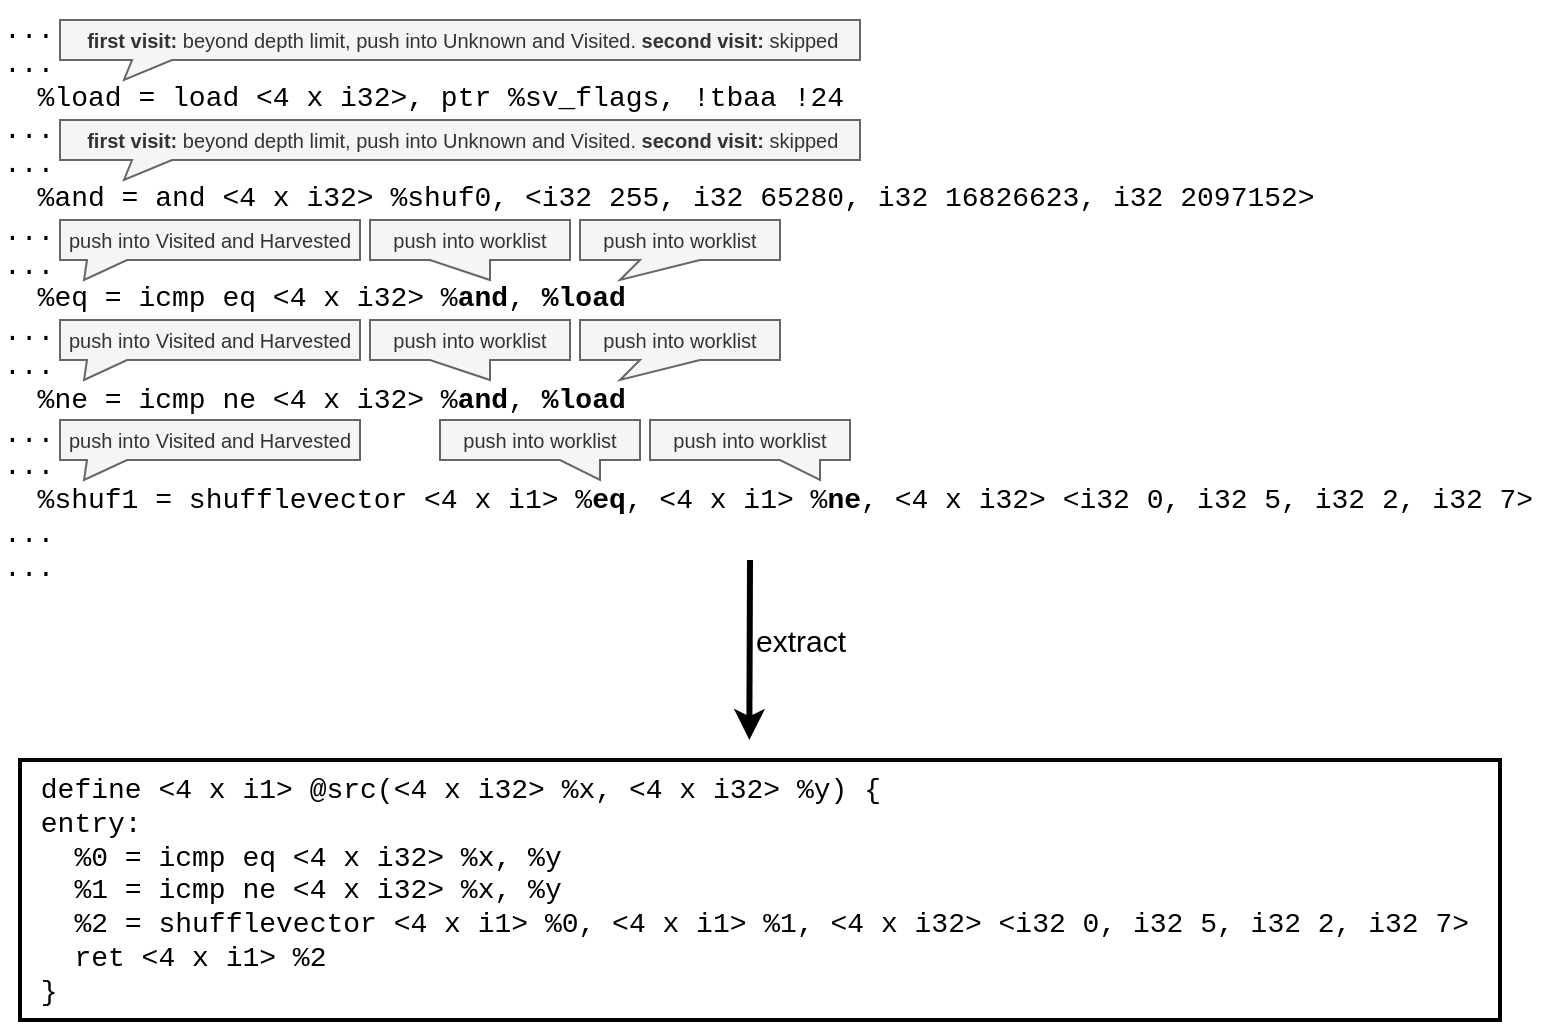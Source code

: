 <mxfile version="24.1.0" type="device">
  <diagram name="Page-1" id="Xi0ASLfg8AyX5gHI9oar">
    <mxGraphModel dx="1434" dy="907" grid="1" gridSize="10" guides="1" tooltips="1" connect="1" arrows="1" fold="1" page="1" pageScale="1" pageWidth="850" pageHeight="1100" math="0" shadow="0">
      <root>
        <mxCell id="0" />
        <mxCell id="1" parent="0" />
        <mxCell id="zPg09gOd_s1WVAWf3Pkt-1" value="&lt;span style=&quot;font-size: 14px;&quot; id=&quot;docs-internal-guid-660d944a-7fff-c987-f53c-37a843cf68a6&quot;&gt;&lt;font style=&quot;font-size: 14px;&quot; face=&quot;Courier New&quot;&gt;&lt;p dir=&quot;ltr&quot; style=&quot;font-weight: normal; line-height: 120%; margin-top: 0pt; margin-bottom: 0pt;&quot;&gt;&lt;span style=&quot;color: rgb(0, 0, 0); background-color: transparent; font-weight: 400; font-style: normal; font-variant: normal; text-decoration: none; vertical-align: baseline; white-space: pre-wrap;&quot;&gt;...&lt;/span&gt;&lt;/p&gt;&lt;p dir=&quot;ltr&quot; style=&quot;font-weight: normal; line-height: 120%; margin-top: 0pt; margin-bottom: 0pt;&quot;&gt;&lt;span style=&quot;color: rgb(0, 0, 0); background-color: transparent; font-weight: 400; font-style: normal; font-variant: normal; text-decoration: none; vertical-align: baseline; white-space: pre-wrap;&quot;&gt;...&lt;/span&gt;&lt;/p&gt;&lt;p dir=&quot;ltr&quot; style=&quot;font-weight: normal; line-height: 120%; margin-top: 0pt; margin-bottom: 0pt;&quot;&gt;&lt;span style=&quot;color: rgb(0, 0, 0); background-color: transparent; font-weight: 400; font-style: normal; font-variant: normal; text-decoration: none; vertical-align: baseline; white-space: pre-wrap;&quot;&gt;&amp;nbsp;&amp;nbsp;%load = load &amp;lt;4 x i32&amp;gt;, ptr %sv_flags, !tbaa !24&lt;/span&gt;&lt;/p&gt;&lt;p dir=&quot;ltr&quot; style=&quot;font-weight: normal; line-height: 120%; margin-top: 0pt; margin-bottom: 0pt;&quot;&gt;&lt;span style=&quot;color: rgb(0, 0, 0); background-color: transparent; font-weight: 400; font-style: normal; font-variant: normal; text-decoration: none; vertical-align: baseline; white-space: pre-wrap;&quot;&gt;...&lt;/span&gt;&lt;/p&gt;&lt;p dir=&quot;ltr&quot; style=&quot;font-weight: normal; line-height: 120%; margin-top: 0pt; margin-bottom: 0pt;&quot;&gt;&lt;span style=&quot;color: rgb(0, 0, 0); background-color: transparent; font-weight: 400; font-style: normal; font-variant: normal; text-decoration: none; vertical-align: baseline; white-space: pre-wrap;&quot;&gt;...&lt;/span&gt;&lt;/p&gt;&lt;p dir=&quot;ltr&quot; style=&quot;line-height: 120%; margin-top: 0pt; margin-bottom: 0pt;&quot;&gt;&lt;span style=&quot;color: rgb(0, 0, 0); background-color: transparent; font-style: normal; font-variant: normal; text-decoration: none; vertical-align: baseline; white-space: pre-wrap;&quot;&gt;&amp;nbsp;&amp;nbsp;%and = and &amp;lt;4 x i32&amp;gt; &lt;/span&gt;&lt;span style=&quot;color: rgb(0, 0, 0); background-color: transparent; font-style: normal; font-variant: normal; text-decoration: none; vertical-align: baseline; white-space: pre-wrap;&quot;&gt;%&lt;/span&gt;&lt;span style=&quot;color: rgb(0, 0, 0); background-color: transparent; font-style: normal; font-variant: normal; text-decoration: none; vertical-align: baseline; white-space: pre-wrap;&quot;&gt;shuf0&lt;/span&gt;&lt;span style=&quot;color: rgb(0, 0, 0); background-color: transparent; font-style: normal; font-variant: normal; text-decoration: none; vertical-align: baseline; white-space: pre-wrap;&quot;&gt;, &amp;lt;i32 255, i32 65280, i32 16826623, i32 2097152&amp;gt;&lt;/span&gt;&lt;/p&gt;&lt;p dir=&quot;ltr&quot; style=&quot;font-weight: normal; line-height: 120%; margin-top: 0pt; margin-bottom: 0pt;&quot;&gt;&lt;span style=&quot;color: rgb(0, 0, 0); background-color: transparent; font-weight: 400; font-style: normal; font-variant: normal; text-decoration: none; vertical-align: baseline; white-space: pre-wrap;&quot;&gt;...&lt;/span&gt;&lt;/p&gt;&lt;p dir=&quot;ltr&quot; style=&quot;font-weight: normal; line-height: 120%; margin-top: 0pt; margin-bottom: 0pt;&quot;&gt;&lt;span style=&quot;color: rgb(0, 0, 0); background-color: transparent; font-weight: 400; font-style: normal; font-variant: normal; text-decoration: none; vertical-align: baseline; white-space: pre-wrap;&quot;&gt;...&lt;/span&gt;&lt;/p&gt;&lt;p dir=&quot;ltr&quot; style=&quot;font-weight: bold; line-height: 120%; margin-top: 0pt; margin-bottom: 0pt;&quot;&gt;&lt;span style=&quot;font-weight: 400; color: rgb(0, 0, 0); background-color: transparent; font-style: normal; font-variant: normal; text-decoration: none; vertical-align: baseline; white-space: pre-wrap;&quot;&gt;&amp;nbsp;&amp;nbsp;%eq = icmp eq &amp;lt;4 x i32&amp;gt; %&lt;/span&gt;&lt;span style=&quot;font-weight: 700; color: rgb(0, 0, 0); background-color: transparent; font-style: normal; font-variant: normal; text-decoration: none; vertical-align: baseline; white-space: pre-wrap;&quot;&gt;and&lt;/span&gt;&lt;span style=&quot;font-weight: 400; color: rgb(0, 0, 0); background-color: transparent; font-style: normal; font-variant: normal; text-decoration: none; vertical-align: baseline; white-space: pre-wrap;&quot;&gt;, &lt;/span&gt;&lt;span style=&quot;color: rgb(0, 0, 0); background-color: transparent; font-style: normal; font-variant: normal; text-decoration: none; vertical-align: baseline; white-space: pre-wrap;&quot;&gt;%load&lt;/span&gt;&lt;/p&gt;&lt;p dir=&quot;ltr&quot; style=&quot;font-weight: normal; line-height: 120%; margin-top: 0pt; margin-bottom: 0pt;&quot;&gt;&lt;span style=&quot;color: rgb(0, 0, 0); background-color: transparent; font-weight: 400; font-style: normal; font-variant: normal; text-decoration: none; vertical-align: baseline; white-space: pre-wrap;&quot;&gt;...&lt;/span&gt;&lt;/p&gt;&lt;p dir=&quot;ltr&quot; style=&quot;font-weight: normal; line-height: 120%; margin-top: 0pt; margin-bottom: 0pt;&quot;&gt;&lt;span style=&quot;color: rgb(0, 0, 0); background-color: transparent; font-weight: 400; font-style: normal; font-variant: normal; text-decoration: none; vertical-align: baseline; white-space: pre-wrap;&quot;&gt;...&lt;/span&gt;&lt;/p&gt;&lt;p dir=&quot;ltr&quot; style=&quot;font-weight: bold; line-height: 120%; margin-top: 0pt; margin-bottom: 0pt;&quot;&gt;&lt;span style=&quot;font-weight: 400; color: rgb(0, 0, 0); background-color: transparent; font-style: normal; font-variant: normal; text-decoration: none; vertical-align: baseline; white-space: pre-wrap;&quot;&gt;&amp;nbsp;&amp;nbsp;%ne = icmp ne &amp;lt;4 x i32&amp;gt; %&lt;/span&gt;&lt;span style=&quot;font-weight: 700; color: rgb(0, 0, 0); background-color: transparent; font-style: normal; font-variant: normal; text-decoration: none; vertical-align: baseline; white-space: pre-wrap;&quot;&gt;and&lt;/span&gt;&lt;span style=&quot;font-weight: 400; color: rgb(0, 0, 0); background-color: transparent; font-style: normal; font-variant: normal; text-decoration: none; vertical-align: baseline; white-space: pre-wrap;&quot;&gt;, &lt;/span&gt;&lt;span style=&quot;color: rgb(0, 0, 0); background-color: transparent; font-style: normal; font-variant: normal; text-decoration: none; vertical-align: baseline; white-space: pre-wrap;&quot;&gt;%load&lt;/span&gt;&lt;/p&gt;&lt;p dir=&quot;ltr&quot; style=&quot;font-weight: normal; line-height: 120%; margin-top: 0pt; margin-bottom: 0pt;&quot;&gt;&lt;span style=&quot;color: rgb(0, 0, 0); background-color: transparent; font-weight: 400; font-style: normal; font-variant: normal; text-decoration: none; vertical-align: baseline; white-space: pre-wrap;&quot;&gt;...&lt;/span&gt;&lt;/p&gt;&lt;p dir=&quot;ltr&quot; style=&quot;font-weight: normal; line-height: 120%; margin-top: 0pt; margin-bottom: 0pt;&quot;&gt;&lt;span style=&quot;color: rgb(0, 0, 0); background-color: transparent; font-weight: 400; font-style: normal; font-variant: normal; text-decoration: none; vertical-align: baseline; white-space: pre-wrap;&quot;&gt;...&lt;/span&gt;&lt;/p&gt;&lt;p dir=&quot;ltr&quot; style=&quot;font-weight: normal; line-height: 120%; margin-top: 0pt; margin-bottom: 0pt;&quot;&gt;&lt;span style=&quot;color: rgb(0, 0, 0); background-color: transparent; font-weight: 400; font-style: normal; font-variant: normal; text-decoration: none; vertical-align: baseline; white-space: pre-wrap;&quot;&gt;&amp;nbsp;&amp;nbsp;%shuf1 = shufflevector &amp;lt;4 x i1&amp;gt; %&lt;/span&gt;&lt;span style=&quot;color: rgb(0, 0, 0); background-color: transparent; font-weight: 700; font-style: normal; font-variant: normal; text-decoration: none; vertical-align: baseline; white-space: pre-wrap;&quot;&gt;eq&lt;/span&gt;&lt;span style=&quot;color: rgb(0, 0, 0); background-color: transparent; font-weight: 400; font-style: normal; font-variant: normal; text-decoration: none; vertical-align: baseline; white-space: pre-wrap;&quot;&gt;, &amp;lt;4 x i1&amp;gt; %&lt;/span&gt;&lt;span style=&quot;color: rgb(0, 0, 0); background-color: transparent; font-weight: 700; font-style: normal; font-variant: normal; text-decoration: none; vertical-align: baseline; white-space: pre-wrap;&quot;&gt;ne&lt;/span&gt;&lt;span style=&quot;color: rgb(0, 0, 0); background-color: transparent; font-weight: 400; font-style: normal; font-variant: normal; text-decoration: none; vertical-align: baseline; white-space: pre-wrap;&quot;&gt;, &amp;lt;4 x i32&amp;gt; &amp;lt;i32 0, i32 5, i32 2, i32 7&amp;gt;&lt;/span&gt;&lt;/p&gt;&lt;p dir=&quot;ltr&quot; style=&quot;font-weight: normal; line-height: 120%; margin-top: 0pt; margin-bottom: 0pt;&quot;&gt;&lt;span style=&quot;color: rgb(0, 0, 0); background-color: transparent; font-weight: 400; font-style: normal; font-variant: normal; text-decoration: none; vertical-align: baseline; white-space: pre-wrap;&quot;&gt;...&lt;/span&gt;&lt;/p&gt;&lt;p dir=&quot;ltr&quot; style=&quot;font-weight: normal; line-height: 120%; margin-top: 0pt; margin-bottom: 0pt;&quot;&gt;&lt;span style=&quot;color: rgb(0, 0, 0); background-color: transparent; font-weight: 400; font-style: normal; font-variant: normal; text-decoration: none; vertical-align: baseline; white-space: pre-wrap;&quot;&gt;...&lt;/span&gt;&lt;/p&gt;&lt;/font&gt;&lt;/span&gt;" style="text;whiteSpace=wrap;html=1;" parent="1" vertex="1">
          <mxGeometry x="40" y="60" width="780" height="300" as="geometry" />
        </mxCell>
        <mxCell id="zPg09gOd_s1WVAWf3Pkt-3" value="&lt;div style=&quot;font-size: 10px;&quot;&gt;push into worklist&lt;/div&gt;" style="shape=callout;whiteSpace=wrap;html=1;perimeter=calloutPerimeter;position2=0.8;size=10;position=0.6;fillColor=#f5f5f5;strokeColor=#666666;base=20;fontSize=10;fontColor=#333333;" parent="1" vertex="1">
          <mxGeometry x="260" y="270" width="100" height="30" as="geometry" />
        </mxCell>
        <mxCell id="zPg09gOd_s1WVAWf3Pkt-9" value="&lt;div style=&quot;font-size: 10px;&quot;&gt;push into worklist&lt;/div&gt;" style="shape=callout;whiteSpace=wrap;html=1;perimeter=calloutPerimeter;position2=0.85;size=10;position=0.65;fillColor=#f5f5f5;strokeColor=#666666;base=20;fontSize=10;fontColor=#333333;" parent="1" vertex="1">
          <mxGeometry x="365" y="270" width="100" height="30" as="geometry" />
        </mxCell>
        <mxCell id="zPg09gOd_s1WVAWf3Pkt-23" value=" define &lt;4 x i1&gt; @src(&lt;4 x i32&gt; %x, &lt;4 x i32&gt; %y) {&#xa; entry:&#xa;   %0 = icmp eq &lt;4 x i32&gt; %x, %y&#xa;   %1 = icmp ne &lt;4 x i32&gt; %x, %y&#xa;   %2 = shufflevector &lt;4 x i1&gt; %0, &lt;4 x i1&gt; %1, &lt;4 x i32&gt; &lt;i32 0, i32 5, i32 2, i32 7&gt;&#xa;   ret &lt;4 x i1&gt; %2&#xa; }" style="text;whiteSpace=wrap;fontFamily=Courier New;fontSize=14;strokeColor=default;strokeWidth=2;glass=0;" parent="1" vertex="1">
          <mxGeometry x="50" y="440" width="740" height="130" as="geometry" />
        </mxCell>
        <mxCell id="zPg09gOd_s1WVAWf3Pkt-24" value="" style="endArrow=classic;html=1;rounded=0;strokeWidth=3;" parent="1" edge="1">
          <mxGeometry relative="1" as="geometry">
            <mxPoint x="415" y="340" as="sourcePoint" />
            <mxPoint x="414.66" y="430" as="targetPoint" />
          </mxGeometry>
        </mxCell>
        <mxCell id="zPg09gOd_s1WVAWf3Pkt-25" value="&lt;span style=&quot;font-size: 15px;&quot;&gt;extract&lt;/span&gt;" style="edgeLabel;html=1;align=center;verticalAlign=middle;resizable=0;points=[];" parent="zPg09gOd_s1WVAWf3Pkt-24" vertex="1" connectable="0">
          <mxGeometry y="-1" relative="1" as="geometry">
            <mxPoint x="26" y="-5" as="offset" />
          </mxGeometry>
        </mxCell>
        <mxCell id="dzGT63xMT5lQV3Npohnb-1" value="&lt;b&gt;&amp;nbsp;first visit:&lt;/b&gt; beyond depth limit, push into Unknown and Visited. &lt;b&gt;second visit:&lt;/b&gt; skipped" style="shape=callout;whiteSpace=wrap;html=1;perimeter=calloutPerimeter;position2=0.08;size=10;position=0.09;fillColor=#f5f5f5;strokeColor=#666666;fontSize=10;fontColor=#333333;" parent="1" vertex="1">
          <mxGeometry x="70" y="70" width="400" height="30" as="geometry" />
        </mxCell>
        <mxCell id="dzGT63xMT5lQV3Npohnb-2" value="&lt;b&gt;&amp;nbsp;first visit:&lt;/b&gt; beyond depth limit, push into Unknown and Visited. &lt;b&gt;second visit:&lt;/b&gt; skipped" style="shape=callout;whiteSpace=wrap;html=1;perimeter=calloutPerimeter;position2=0.08;size=10;position=0.09;fillColor=#f5f5f5;strokeColor=#666666;fontSize=10;fontColor=#333333;" parent="1" vertex="1">
          <mxGeometry x="70" y="120" width="400" height="30" as="geometry" />
        </mxCell>
        <mxCell id="dzGT63xMT5lQV3Npohnb-7" value="&lt;div style=&quot;font-size: 10px;&quot;&gt;push into worklist&lt;/div&gt;" style="shape=callout;whiteSpace=wrap;html=1;perimeter=calloutPerimeter;position2=0.6;size=10;position=0.3;fillColor=#f5f5f5;strokeColor=#666666;base=30;fontSize=10;fontColor=#333333;" parent="1" vertex="1">
          <mxGeometry x="225" y="170" width="100" height="30" as="geometry" />
        </mxCell>
        <mxCell id="dzGT63xMT5lQV3Npohnb-8" value="&lt;div style=&quot;font-size: 10px;&quot;&gt;push into worklist&lt;/div&gt;" style="shape=callout;whiteSpace=wrap;html=1;perimeter=calloutPerimeter;position2=0.2;size=10;position=0.3;fillColor=#f5f5f5;strokeColor=#666666;base=30;fontSize=10;fontColor=#333333;" parent="1" vertex="1">
          <mxGeometry x="330" y="170" width="100" height="30" as="geometry" />
        </mxCell>
        <mxCell id="dzGT63xMT5lQV3Npohnb-11" value="push into Visited and Harvested" style="shape=callout;whiteSpace=wrap;html=1;perimeter=calloutPerimeter;position2=0.08;size=10;position=0.09;fillColor=#f5f5f5;strokeColor=#666666;fontSize=10;fontColor=#333333;" parent="1" vertex="1">
          <mxGeometry x="70" y="170" width="150" height="30" as="geometry" />
        </mxCell>
        <mxCell id="dzGT63xMT5lQV3Npohnb-12" value="&lt;div style=&quot;font-size: 10px;&quot;&gt;push into worklist&lt;/div&gt;" style="shape=callout;whiteSpace=wrap;html=1;perimeter=calloutPerimeter;position2=0.6;size=10;position=0.3;fillColor=#f5f5f5;strokeColor=#666666;base=30;fontSize=10;fontColor=#333333;" parent="1" vertex="1">
          <mxGeometry x="225" y="220" width="100" height="30" as="geometry" />
        </mxCell>
        <mxCell id="dzGT63xMT5lQV3Npohnb-13" value="&lt;div style=&quot;font-size: 10px;&quot;&gt;push into worklist&lt;/div&gt;" style="shape=callout;whiteSpace=wrap;html=1;perimeter=calloutPerimeter;position2=0.2;size=10;position=0.3;fillColor=#f5f5f5;strokeColor=#666666;base=30;fontSize=10;fontColor=#333333;" parent="1" vertex="1">
          <mxGeometry x="330" y="220" width="100" height="30" as="geometry" />
        </mxCell>
        <mxCell id="dzGT63xMT5lQV3Npohnb-14" value="push into Visited and Harvested" style="shape=callout;whiteSpace=wrap;html=1;perimeter=calloutPerimeter;position2=0.08;size=10;position=0.09;fillColor=#f5f5f5;strokeColor=#666666;fontSize=10;fontColor=#333333;" parent="1" vertex="1">
          <mxGeometry x="70" y="220" width="150" height="30" as="geometry" />
        </mxCell>
        <mxCell id="dzGT63xMT5lQV3Npohnb-15" value="push into Visited and Harvested" style="shape=callout;whiteSpace=wrap;html=1;perimeter=calloutPerimeter;position2=0.08;size=10;position=0.09;fillColor=#f5f5f5;strokeColor=#666666;fontSize=10;fontColor=#333333;" parent="1" vertex="1">
          <mxGeometry x="70" y="270" width="150" height="30" as="geometry" />
        </mxCell>
      </root>
    </mxGraphModel>
  </diagram>
</mxfile>
